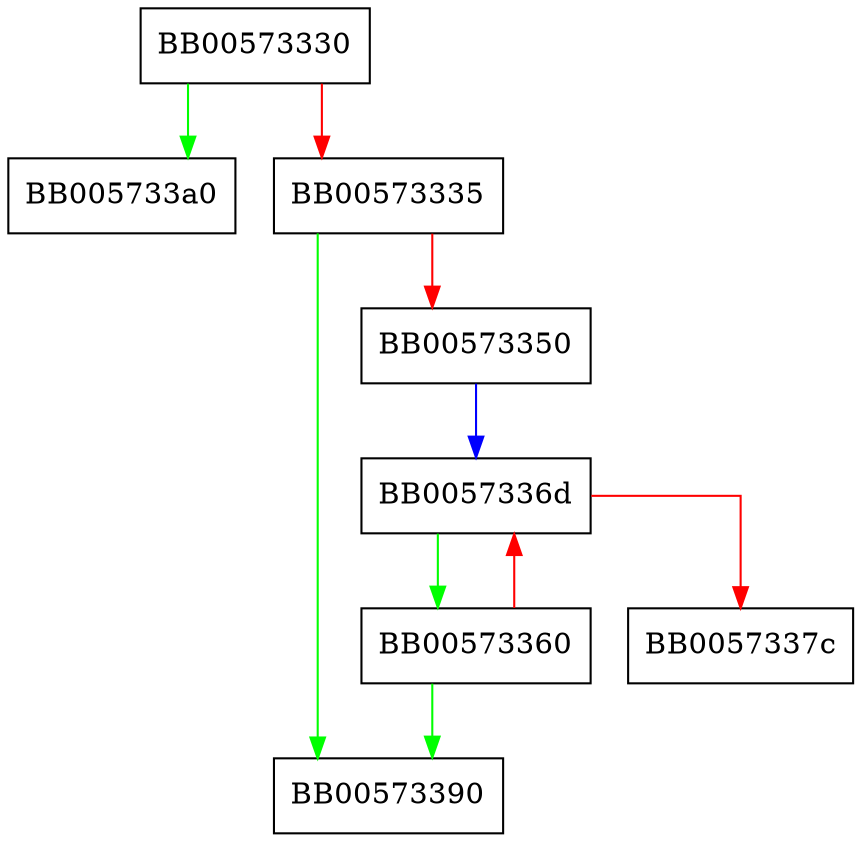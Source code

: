 digraph conf_ssl_name_find {
  node [shape="box"];
  graph [splines=ortho];
  BB00573330 -> BB005733a0 [color="green"];
  BB00573330 -> BB00573335 [color="red"];
  BB00573335 -> BB00573390 [color="green"];
  BB00573335 -> BB00573350 [color="red"];
  BB00573350 -> BB0057336d [color="blue"];
  BB00573360 -> BB00573390 [color="green"];
  BB00573360 -> BB0057336d [color="red"];
  BB0057336d -> BB00573360 [color="green"];
  BB0057336d -> BB0057337c [color="red"];
}